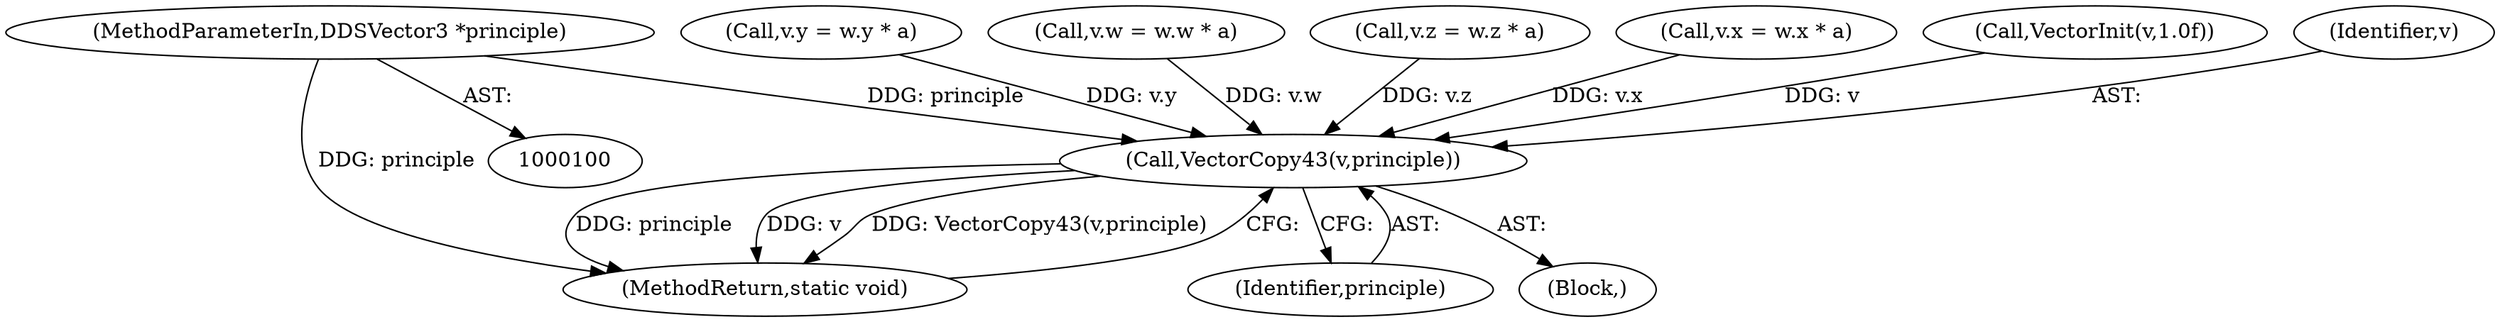 digraph "0_ImageMagick_d7325bac173492b358417a0ad49fabad44447d52@pointer" {
"1000102" [label="(MethodParameterIn,DDSVector3 *principle)"];
"1000417" [label="(Call,VectorCopy43(v,principle))"];
"1000102" [label="(MethodParameterIn,DDSVector3 *principle)"];
"1000390" [label="(Call,v.y = w.y * a)"];
"1000408" [label="(Call,v.w = w.w * a)"];
"1000399" [label="(Call,v.z = w.z * a)"];
"1000381" [label="(Call,v.x = w.x * a)"];
"1000103" [label="(Block,)"];
"1000187" [label="(Call,VectorInit(v,1.0f))"];
"1000417" [label="(Call,VectorCopy43(v,principle))"];
"1000418" [label="(Identifier,v)"];
"1000420" [label="(MethodReturn,static void)"];
"1000419" [label="(Identifier,principle)"];
"1000102" -> "1000100"  [label="AST: "];
"1000102" -> "1000420"  [label="DDG: principle"];
"1000102" -> "1000417"  [label="DDG: principle"];
"1000417" -> "1000103"  [label="AST: "];
"1000417" -> "1000419"  [label="CFG: "];
"1000418" -> "1000417"  [label="AST: "];
"1000419" -> "1000417"  [label="AST: "];
"1000420" -> "1000417"  [label="CFG: "];
"1000417" -> "1000420"  [label="DDG: principle"];
"1000417" -> "1000420"  [label="DDG: v"];
"1000417" -> "1000420"  [label="DDG: VectorCopy43(v,principle)"];
"1000187" -> "1000417"  [label="DDG: v"];
"1000408" -> "1000417"  [label="DDG: v.w"];
"1000399" -> "1000417"  [label="DDG: v.z"];
"1000381" -> "1000417"  [label="DDG: v.x"];
"1000390" -> "1000417"  [label="DDG: v.y"];
}

